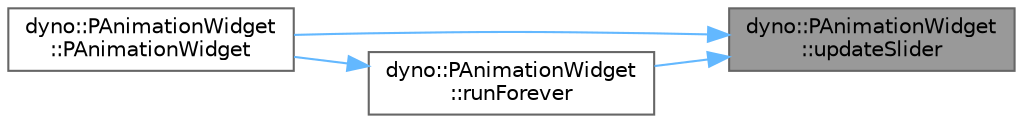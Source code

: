 digraph "dyno::PAnimationWidget::updateSlider"
{
 // LATEX_PDF_SIZE
  bgcolor="transparent";
  edge [fontname=Helvetica,fontsize=10,labelfontname=Helvetica,labelfontsize=10];
  node [fontname=Helvetica,fontsize=10,shape=box,height=0.2,width=0.4];
  rankdir="RL";
  Node1 [id="Node000001",label="dyno::PAnimationWidget\l::updateSlider",height=0.2,width=0.4,color="gray40", fillcolor="grey60", style="filled", fontcolor="black",tooltip=" "];
  Node1 -> Node2 [id="edge1_Node000001_Node000002",dir="back",color="steelblue1",style="solid",tooltip=" "];
  Node2 [id="Node000002",label="dyno::PAnimationWidget\l::PAnimationWidget",height=0.2,width=0.4,color="grey40", fillcolor="white", style="filled",URL="$classdyno_1_1_p_animation_widget.html#a396e065b7db0d9f7b8a39e4750e973f0",tooltip=" "];
  Node1 -> Node3 [id="edge2_Node000001_Node000003",dir="back",color="steelblue1",style="solid",tooltip=" "];
  Node3 [id="Node000003",label="dyno::PAnimationWidget\l::runForever",height=0.2,width=0.4,color="grey40", fillcolor="white", style="filled",URL="$classdyno_1_1_p_animation_widget.html#aa87cedc07a9bc35184d0c30cdd235a85",tooltip=" "];
  Node3 -> Node2 [id="edge3_Node000003_Node000002",dir="back",color="steelblue1",style="solid",tooltip=" "];
}
